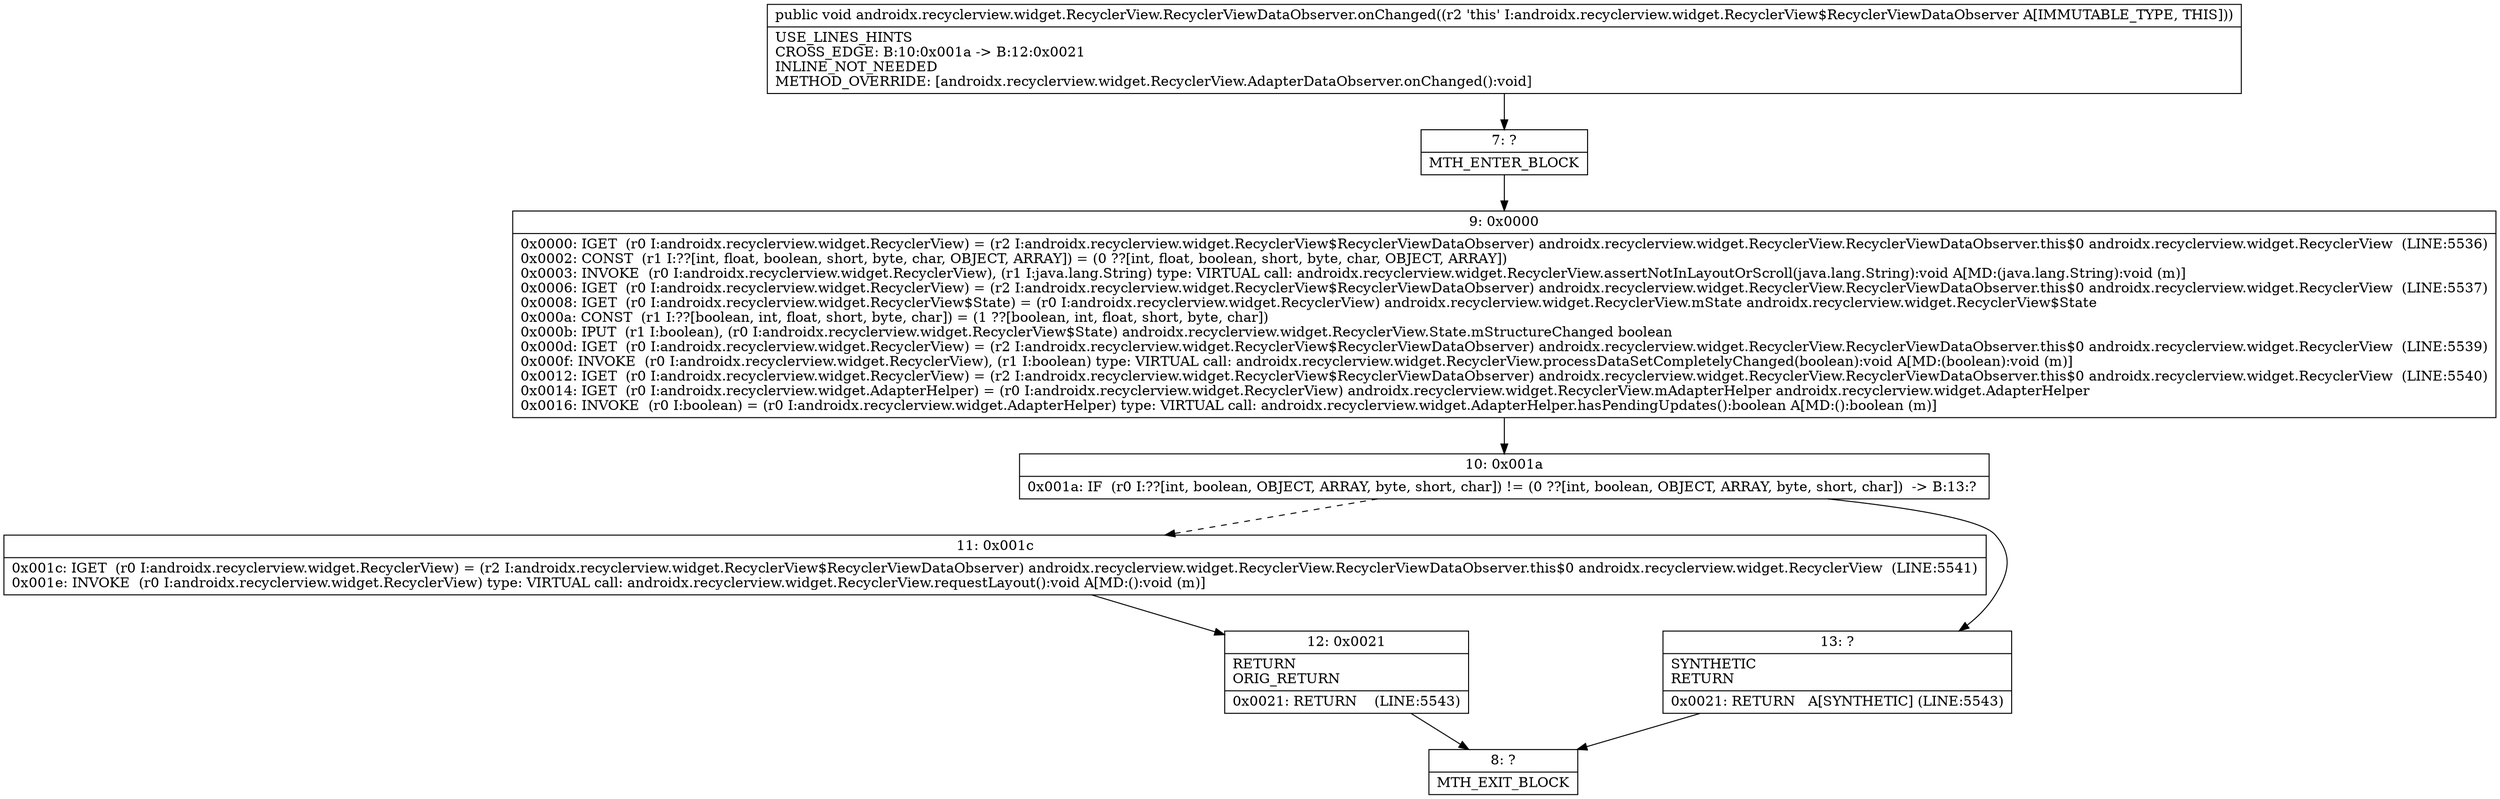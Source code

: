 digraph "CFG forandroidx.recyclerview.widget.RecyclerView.RecyclerViewDataObserver.onChanged()V" {
Node_7 [shape=record,label="{7\:\ ?|MTH_ENTER_BLOCK\l}"];
Node_9 [shape=record,label="{9\:\ 0x0000|0x0000: IGET  (r0 I:androidx.recyclerview.widget.RecyclerView) = (r2 I:androidx.recyclerview.widget.RecyclerView$RecyclerViewDataObserver) androidx.recyclerview.widget.RecyclerView.RecyclerViewDataObserver.this$0 androidx.recyclerview.widget.RecyclerView  (LINE:5536)\l0x0002: CONST  (r1 I:??[int, float, boolean, short, byte, char, OBJECT, ARRAY]) = (0 ??[int, float, boolean, short, byte, char, OBJECT, ARRAY]) \l0x0003: INVOKE  (r0 I:androidx.recyclerview.widget.RecyclerView), (r1 I:java.lang.String) type: VIRTUAL call: androidx.recyclerview.widget.RecyclerView.assertNotInLayoutOrScroll(java.lang.String):void A[MD:(java.lang.String):void (m)]\l0x0006: IGET  (r0 I:androidx.recyclerview.widget.RecyclerView) = (r2 I:androidx.recyclerview.widget.RecyclerView$RecyclerViewDataObserver) androidx.recyclerview.widget.RecyclerView.RecyclerViewDataObserver.this$0 androidx.recyclerview.widget.RecyclerView  (LINE:5537)\l0x0008: IGET  (r0 I:androidx.recyclerview.widget.RecyclerView$State) = (r0 I:androidx.recyclerview.widget.RecyclerView) androidx.recyclerview.widget.RecyclerView.mState androidx.recyclerview.widget.RecyclerView$State \l0x000a: CONST  (r1 I:??[boolean, int, float, short, byte, char]) = (1 ??[boolean, int, float, short, byte, char]) \l0x000b: IPUT  (r1 I:boolean), (r0 I:androidx.recyclerview.widget.RecyclerView$State) androidx.recyclerview.widget.RecyclerView.State.mStructureChanged boolean \l0x000d: IGET  (r0 I:androidx.recyclerview.widget.RecyclerView) = (r2 I:androidx.recyclerview.widget.RecyclerView$RecyclerViewDataObserver) androidx.recyclerview.widget.RecyclerView.RecyclerViewDataObserver.this$0 androidx.recyclerview.widget.RecyclerView  (LINE:5539)\l0x000f: INVOKE  (r0 I:androidx.recyclerview.widget.RecyclerView), (r1 I:boolean) type: VIRTUAL call: androidx.recyclerview.widget.RecyclerView.processDataSetCompletelyChanged(boolean):void A[MD:(boolean):void (m)]\l0x0012: IGET  (r0 I:androidx.recyclerview.widget.RecyclerView) = (r2 I:androidx.recyclerview.widget.RecyclerView$RecyclerViewDataObserver) androidx.recyclerview.widget.RecyclerView.RecyclerViewDataObserver.this$0 androidx.recyclerview.widget.RecyclerView  (LINE:5540)\l0x0014: IGET  (r0 I:androidx.recyclerview.widget.AdapterHelper) = (r0 I:androidx.recyclerview.widget.RecyclerView) androidx.recyclerview.widget.RecyclerView.mAdapterHelper androidx.recyclerview.widget.AdapterHelper \l0x0016: INVOKE  (r0 I:boolean) = (r0 I:androidx.recyclerview.widget.AdapterHelper) type: VIRTUAL call: androidx.recyclerview.widget.AdapterHelper.hasPendingUpdates():boolean A[MD:():boolean (m)]\l}"];
Node_10 [shape=record,label="{10\:\ 0x001a|0x001a: IF  (r0 I:??[int, boolean, OBJECT, ARRAY, byte, short, char]) != (0 ??[int, boolean, OBJECT, ARRAY, byte, short, char])  \-\> B:13:? \l}"];
Node_11 [shape=record,label="{11\:\ 0x001c|0x001c: IGET  (r0 I:androidx.recyclerview.widget.RecyclerView) = (r2 I:androidx.recyclerview.widget.RecyclerView$RecyclerViewDataObserver) androidx.recyclerview.widget.RecyclerView.RecyclerViewDataObserver.this$0 androidx.recyclerview.widget.RecyclerView  (LINE:5541)\l0x001e: INVOKE  (r0 I:androidx.recyclerview.widget.RecyclerView) type: VIRTUAL call: androidx.recyclerview.widget.RecyclerView.requestLayout():void A[MD:():void (m)]\l}"];
Node_12 [shape=record,label="{12\:\ 0x0021|RETURN\lORIG_RETURN\l|0x0021: RETURN    (LINE:5543)\l}"];
Node_8 [shape=record,label="{8\:\ ?|MTH_EXIT_BLOCK\l}"];
Node_13 [shape=record,label="{13\:\ ?|SYNTHETIC\lRETURN\l|0x0021: RETURN   A[SYNTHETIC] (LINE:5543)\l}"];
MethodNode[shape=record,label="{public void androidx.recyclerview.widget.RecyclerView.RecyclerViewDataObserver.onChanged((r2 'this' I:androidx.recyclerview.widget.RecyclerView$RecyclerViewDataObserver A[IMMUTABLE_TYPE, THIS]))  | USE_LINES_HINTS\lCROSS_EDGE: B:10:0x001a \-\> B:12:0x0021\lINLINE_NOT_NEEDED\lMETHOD_OVERRIDE: [androidx.recyclerview.widget.RecyclerView.AdapterDataObserver.onChanged():void]\l}"];
MethodNode -> Node_7;Node_7 -> Node_9;
Node_9 -> Node_10;
Node_10 -> Node_11[style=dashed];
Node_10 -> Node_13;
Node_11 -> Node_12;
Node_12 -> Node_8;
Node_13 -> Node_8;
}

